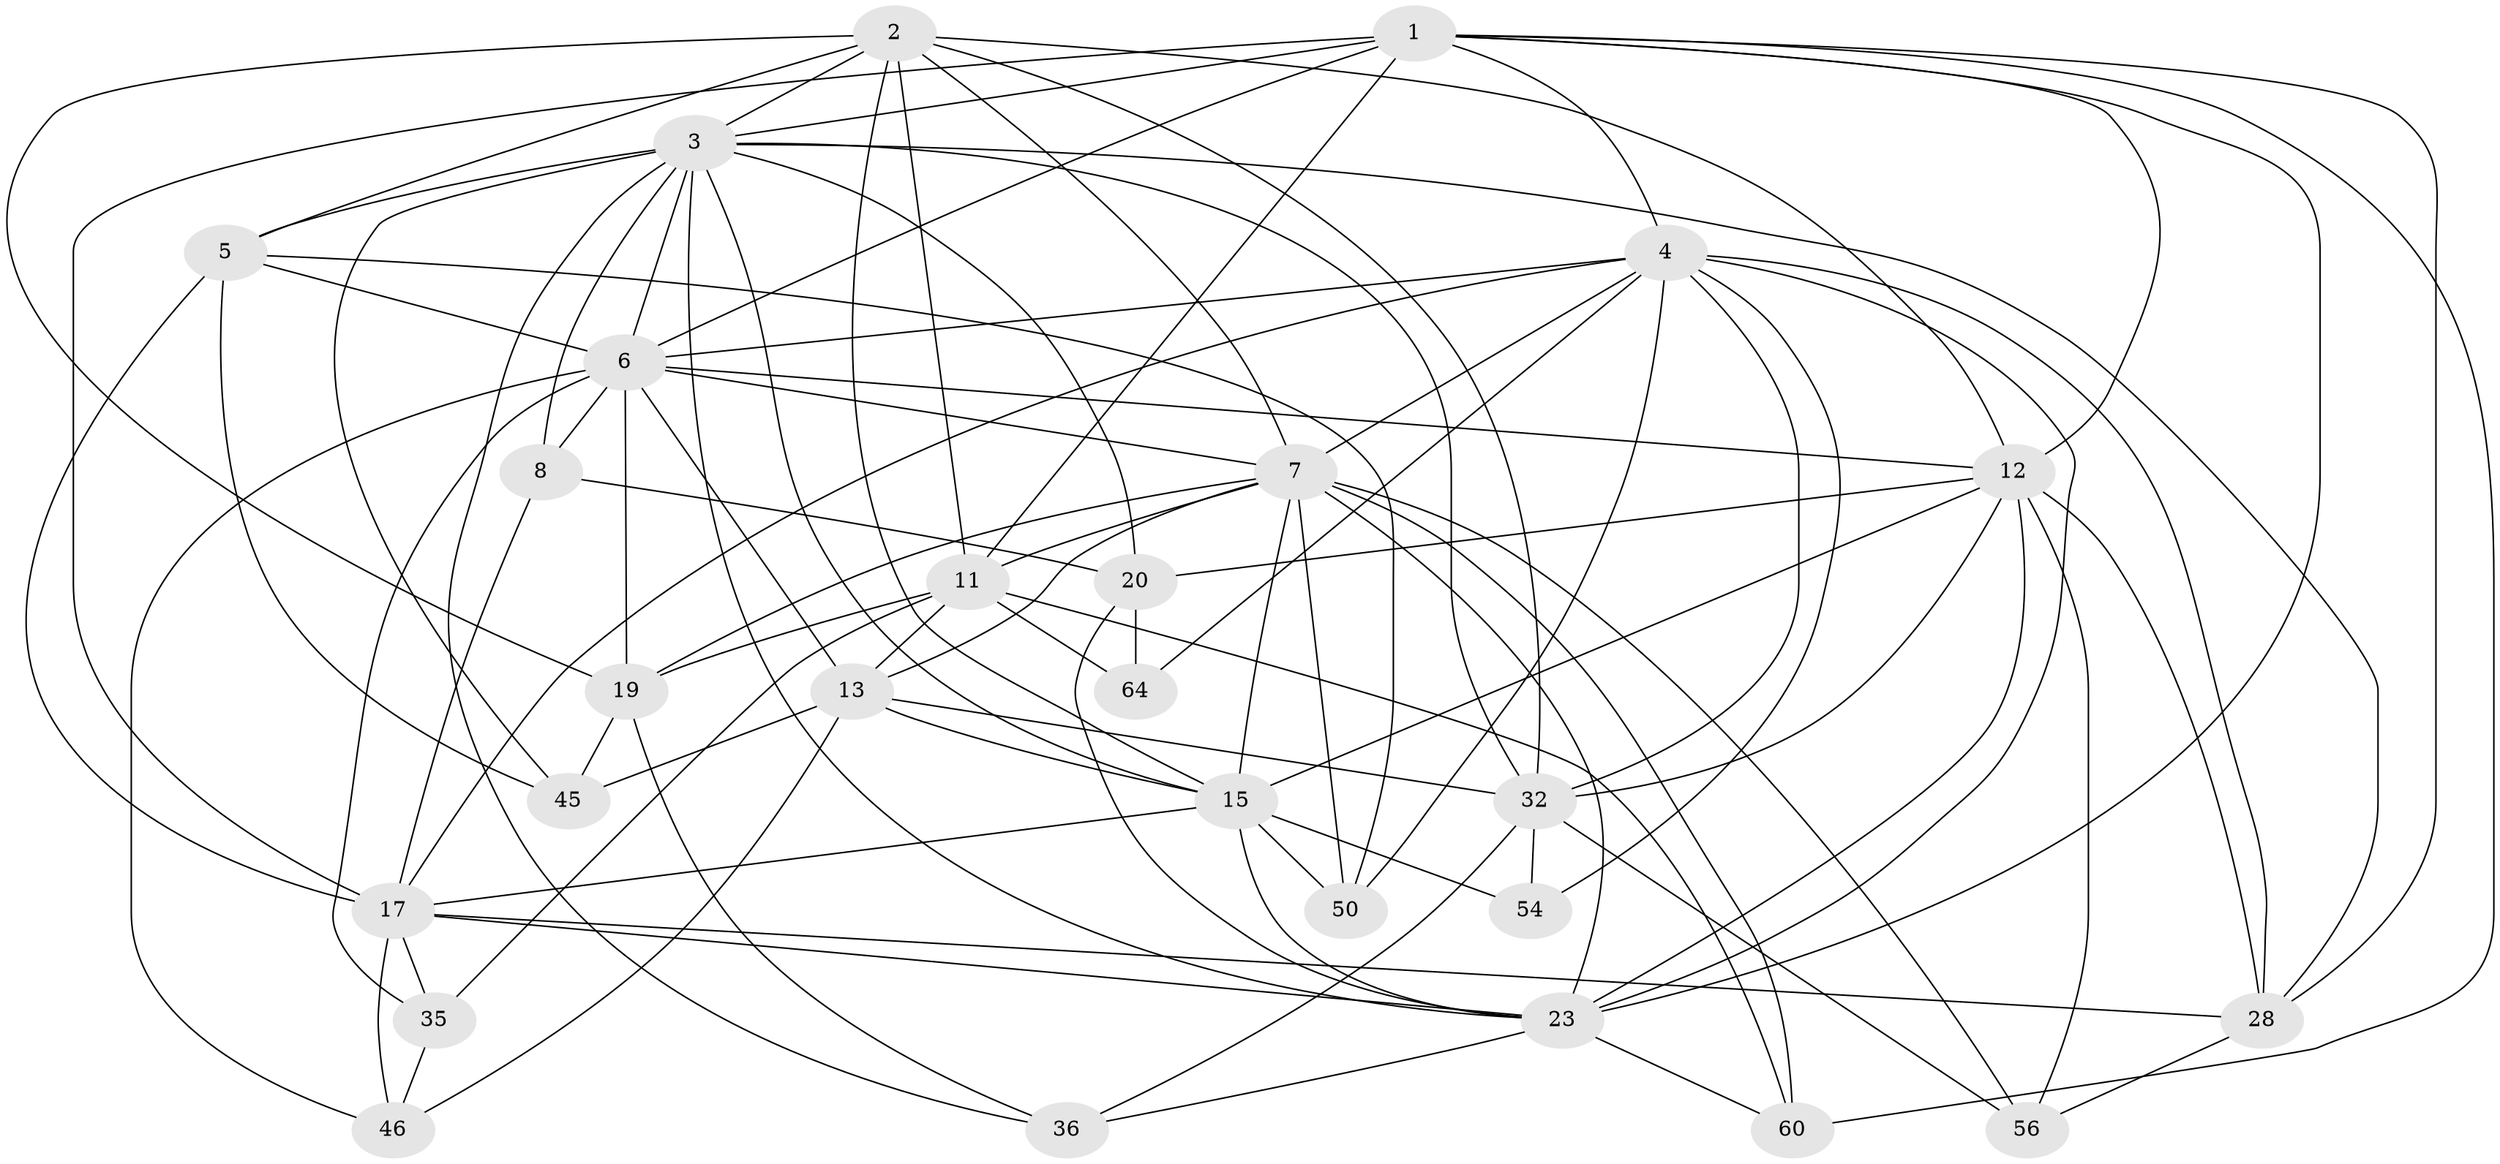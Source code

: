 // original degree distribution, {4: 1.0}
// Generated by graph-tools (version 1.1) at 2025/20/03/04/25 18:20:39]
// undirected, 27 vertices, 91 edges
graph export_dot {
graph [start="1"]
  node [color=gray90,style=filled];
  1 [super="+27+9"];
  2 [super="+62+68"];
  3 [super="+33+31"];
  4 [super="+49+21"];
  5 [super="+44"];
  6 [super="+14+42+40"];
  7 [super="+63+10"];
  8;
  11 [super="+30+59"];
  12 [super="+52+34"];
  13 [super="+25+41"];
  15 [super="+16+37"];
  17 [super="+22+48"];
  19 [super="+47"];
  20 [super="+67"];
  23 [super="+51+58+24"];
  28 [super="+29"];
  32 [super="+43+61"];
  35;
  36;
  45;
  46;
  50;
  54;
  56;
  60;
  64;
  1 -- 23;
  1 -- 28;
  1 -- 6;
  1 -- 3;
  1 -- 11;
  1 -- 60;
  1 -- 12;
  1 -- 4;
  1 -- 17 [weight=2];
  2 -- 5;
  2 -- 3;
  2 -- 7;
  2 -- 12;
  2 -- 32;
  2 -- 11;
  2 -- 19;
  2 -- 15;
  3 -- 5;
  3 -- 32;
  3 -- 28;
  3 -- 36;
  3 -- 23;
  3 -- 8;
  3 -- 45;
  3 -- 15;
  3 -- 20;
  3 -- 6;
  4 -- 54;
  4 -- 50;
  4 -- 28;
  4 -- 7;
  4 -- 6;
  4 -- 64;
  4 -- 17;
  4 -- 32;
  4 -- 23;
  5 -- 50;
  5 -- 45;
  5 -- 6;
  5 -- 17;
  6 -- 13;
  6 -- 19;
  6 -- 35;
  6 -- 12 [weight=2];
  6 -- 46;
  6 -- 7;
  6 -- 8;
  7 -- 50;
  7 -- 60;
  7 -- 13 [weight=2];
  7 -- 19;
  7 -- 23;
  7 -- 15;
  7 -- 56;
  7 -- 11;
  8 -- 17;
  8 -- 20;
  11 -- 19;
  11 -- 64;
  11 -- 13;
  11 -- 35;
  11 -- 60;
  12 -- 15;
  12 -- 32;
  12 -- 56;
  12 -- 28;
  12 -- 20;
  12 -- 23;
  13 -- 46;
  13 -- 45;
  13 -- 15;
  13 -- 32;
  15 -- 23;
  15 -- 54 [weight=2];
  15 -- 17;
  15 -- 50;
  17 -- 35;
  17 -- 46;
  17 -- 23;
  17 -- 28;
  19 -- 45;
  19 -- 36;
  20 -- 64 [weight=2];
  20 -- 23;
  23 -- 60;
  23 -- 36;
  28 -- 56;
  32 -- 36;
  32 -- 54;
  32 -- 56;
  35 -- 46;
}

